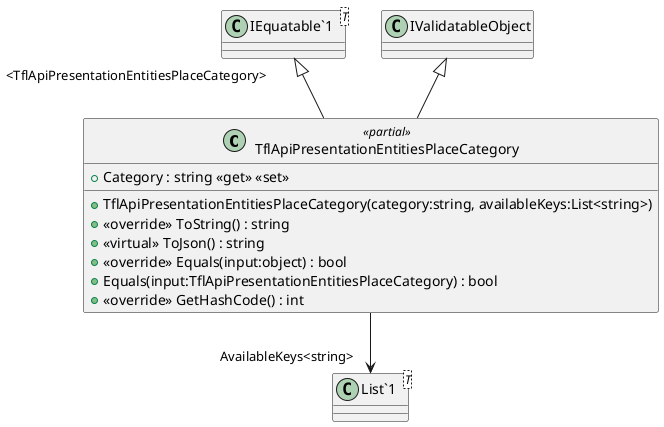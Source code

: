 @startuml
class TflApiPresentationEntitiesPlaceCategory <<partial>> {
    + TflApiPresentationEntitiesPlaceCategory(category:string, availableKeys:List<string>)
    + Category : string <<get>> <<set>>
    + <<override>> ToString() : string
    + <<virtual>> ToJson() : string
    + <<override>> Equals(input:object) : bool
    + Equals(input:TflApiPresentationEntitiesPlaceCategory) : bool
    + <<override>> GetHashCode() : int
}
class "IEquatable`1"<T> {
}
class "List`1"<T> {
}
"IEquatable`1" "<TflApiPresentationEntitiesPlaceCategory>" <|-- TflApiPresentationEntitiesPlaceCategory
IValidatableObject <|-- TflApiPresentationEntitiesPlaceCategory
TflApiPresentationEntitiesPlaceCategory --> "AvailableKeys<string>" "List`1"
@enduml
